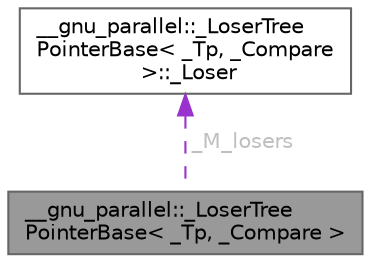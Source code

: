 digraph "__gnu_parallel::_LoserTreePointerBase&lt; _Tp, _Compare &gt;"
{
 // LATEX_PDF_SIZE
  bgcolor="transparent";
  edge [fontname=Helvetica,fontsize=10,labelfontname=Helvetica,labelfontsize=10];
  node [fontname=Helvetica,fontsize=10,shape=box,height=0.2,width=0.4];
  Node1 [id="Node000001",label="__gnu_parallel::_LoserTree\lPointerBase\< _Tp, _Compare \>",height=0.2,width=0.4,color="gray40", fillcolor="grey60", style="filled", fontcolor="black",tooltip="Base class of _Loser Tree implementation using pointers."];
  Node2 -> Node1 [id="edge3_Node000001_Node000002",dir="back",color="darkorchid3",style="dashed",tooltip=" ",label=" _M_losers",fontcolor="grey" ];
  Node2 [id="Node000002",label="__gnu_parallel::_LoserTree\lPointerBase\< _Tp, _Compare\l \>::_Loser",height=0.2,width=0.4,color="gray40", fillcolor="white", style="filled",URL="$struct____gnu__parallel_1_1___loser_tree_pointer_base_1_1___loser.html",tooltip="Internal representation of _LoserTree __elements."];
}
